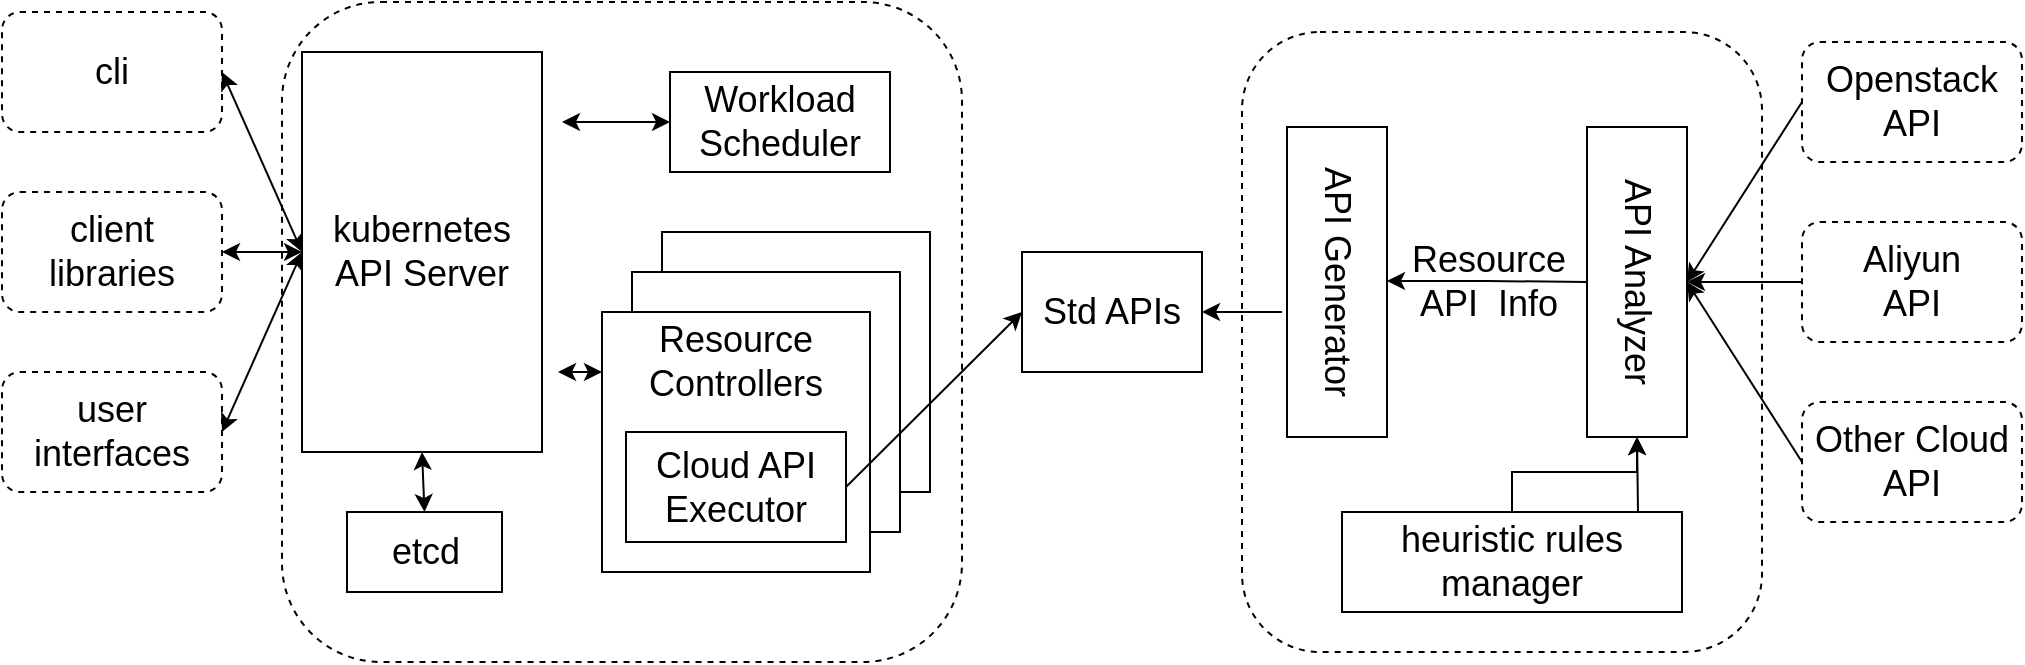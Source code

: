 <mxfile version="20.3.0" type="device"><diagram id="OGApnrSIOF593cU0yGef" name="第 1 页"><mxGraphModel dx="1449" dy="784" grid="1" gridSize="10" guides="1" tooltips="1" connect="1" arrows="1" fold="1" page="1" pageScale="1" pageWidth="827" pageHeight="1169" math="0" shadow="0"><root><mxCell id="0"/><mxCell id="1" parent="0"/><mxCell id="1tZWiKv1DBYcbtfF1Sss-1" value="" style="rounded=1;whiteSpace=wrap;html=1;dashed=1;" parent="1" vertex="1"><mxGeometry x="220" y="185" width="340" height="330" as="geometry"/></mxCell><mxCell id="1tZWiKv1DBYcbtfF1Sss-2" value="&lt;font style=&quot;font-size: 18px;&quot;&gt;kubernetes&lt;br&gt;API Server&lt;/font&gt;" style="rounded=0;whiteSpace=wrap;html=1;" parent="1" vertex="1"><mxGeometry x="230" y="210" width="120" height="200" as="geometry"/></mxCell><mxCell id="1tZWiKv1DBYcbtfF1Sss-3" value="&lt;font style=&quot;font-size: 18px;&quot;&gt;etcd&lt;/font&gt;" style="rounded=0;whiteSpace=wrap;html=1;" parent="1" vertex="1"><mxGeometry x="252.5" y="440" width="77.5" height="40" as="geometry"/></mxCell><mxCell id="1tZWiKv1DBYcbtfF1Sss-5" value="cli" style="rounded=1;whiteSpace=wrap;html=1;fontSize=18;dashed=1;" parent="1" vertex="1"><mxGeometry x="80" y="190" width="110" height="60" as="geometry"/></mxCell><mxCell id="1tZWiKv1DBYcbtfF1Sss-6" value="client libraries" style="rounded=1;whiteSpace=wrap;html=1;fontSize=18;dashed=1;" parent="1" vertex="1"><mxGeometry x="80" y="280" width="110" height="60" as="geometry"/></mxCell><mxCell id="1tZWiKv1DBYcbtfF1Sss-7" value="user interfaces" style="rounded=1;whiteSpace=wrap;html=1;fontSize=18;dashed=1;" parent="1" vertex="1"><mxGeometry x="80" y="370" width="110" height="60" as="geometry"/></mxCell><mxCell id="1tZWiKv1DBYcbtfF1Sss-9" value="" style="endArrow=classic;startArrow=classic;html=1;rounded=0;fontSize=18;exitX=1;exitY=0.5;exitDx=0;exitDy=0;entryX=0;entryY=0.5;entryDx=0;entryDy=0;" parent="1" source="1tZWiKv1DBYcbtfF1Sss-5" target="1tZWiKv1DBYcbtfF1Sss-2" edge="1"><mxGeometry width="50" height="50" relative="1" as="geometry"><mxPoint x="390" y="360" as="sourcePoint"/><mxPoint x="440" y="310" as="targetPoint"/></mxGeometry></mxCell><mxCell id="1tZWiKv1DBYcbtfF1Sss-10" value="" style="endArrow=classic;startArrow=classic;html=1;rounded=0;fontSize=18;exitX=1;exitY=0.5;exitDx=0;exitDy=0;entryX=0;entryY=0.5;entryDx=0;entryDy=0;" parent="1" source="1tZWiKv1DBYcbtfF1Sss-6" target="1tZWiKv1DBYcbtfF1Sss-2" edge="1"><mxGeometry width="50" height="50" relative="1" as="geometry"><mxPoint x="160" y="360" as="sourcePoint"/><mxPoint x="210" y="310" as="targetPoint"/></mxGeometry></mxCell><mxCell id="1tZWiKv1DBYcbtfF1Sss-14" value="" style="endArrow=classic;startArrow=classic;html=1;rounded=0;fontSize=18;exitX=1;exitY=0.5;exitDx=0;exitDy=0;entryX=0;entryY=0.5;entryDx=0;entryDy=0;" parent="1" source="1tZWiKv1DBYcbtfF1Sss-7" target="1tZWiKv1DBYcbtfF1Sss-2" edge="1"><mxGeometry width="50" height="50" relative="1" as="geometry"><mxPoint x="390" y="360" as="sourcePoint"/><mxPoint x="440" y="310" as="targetPoint"/></mxGeometry></mxCell><mxCell id="1tZWiKv1DBYcbtfF1Sss-15" value="" style="endArrow=classic;startArrow=classic;html=1;rounded=0;fontSize=18;exitX=0.5;exitY=0;exitDx=0;exitDy=0;entryX=0.5;entryY=1;entryDx=0;entryDy=0;" parent="1" source="1tZWiKv1DBYcbtfF1Sss-3" target="1tZWiKv1DBYcbtfF1Sss-2" edge="1"><mxGeometry width="50" height="50" relative="1" as="geometry"><mxPoint x="390" y="360" as="sourcePoint"/><mxPoint x="440" y="310" as="targetPoint"/></mxGeometry></mxCell><mxCell id="1tZWiKv1DBYcbtfF1Sss-19" value="Std APIs" style="rounded=0;whiteSpace=wrap;html=1;fontSize=18;" parent="1" vertex="1"><mxGeometry x="590" y="310" width="90" height="60" as="geometry"/></mxCell><mxCell id="XxwhZ9XF8dmVqq6oGV_B-34" value="" style="rounded=1;whiteSpace=wrap;html=1;dashed=1;" parent="1" vertex="1"><mxGeometry x="700" y="200" width="260" height="310" as="geometry"/></mxCell><mxCell id="XxwhZ9XF8dmVqq6oGV_B-35" value="API Generator" style="rounded=0;whiteSpace=wrap;html=1;labelBackgroundColor=none;fontSize=18;fillColor=none;rotation=90;" parent="1" vertex="1"><mxGeometry x="670" y="300" width="155" height="50" as="geometry"/></mxCell><mxCell id="XxwhZ9XF8dmVqq6oGV_B-36" value="API Analyzer" style="rounded=0;whiteSpace=wrap;html=1;labelBackgroundColor=none;fontSize=18;fillColor=none;rotation=90;" parent="1" vertex="1"><mxGeometry x="820" y="300" width="155" height="50" as="geometry"/></mxCell><mxCell id="XxwhZ9XF8dmVqq6oGV_B-39" value="" style="endArrow=classic;html=1;rounded=0;exitX=0.5;exitY=1;exitDx=0;exitDy=0;entryX=1;entryY=0.5;entryDx=0;entryDy=0;" parent="1" source="XxwhZ9XF8dmVqq6oGV_B-36" edge="1"><mxGeometry width="50" height="50" relative="1" as="geometry"><mxPoint x="872.5" y="324.5" as="sourcePoint"/><mxPoint x="772.5" y="324.5" as="targetPoint"/><Array as="points"><mxPoint x="822.5" y="324.5"/></Array></mxGeometry></mxCell><mxCell id="XxwhZ9XF8dmVqq6oGV_B-40" value="&lt;font style=&quot;font-size: 18px;&quot;&gt;Resource &lt;br&gt;API&amp;nbsp; Info&lt;/font&gt;" style="edgeLabel;html=1;align=center;verticalAlign=middle;resizable=0;points=[];fillColor=none;labelBackgroundColor=none;" parent="XxwhZ9XF8dmVqq6oGV_B-39" vertex="1" connectable="0"><mxGeometry x="-0.196" y="-8" relative="1" as="geometry"><mxPoint x="-10" y="8" as="offset"/></mxGeometry></mxCell><mxCell id="XxwhZ9XF8dmVqq6oGV_B-65" value="" style="edgeStyle=orthogonalEdgeStyle;rounded=0;orthogonalLoop=1;jettySize=auto;html=1;fontSize=18;" parent="1" source="XxwhZ9XF8dmVqq6oGV_B-41" target="XxwhZ9XF8dmVqq6oGV_B-36" edge="1"><mxGeometry relative="1" as="geometry"/></mxCell><mxCell id="XxwhZ9XF8dmVqq6oGV_B-41" value="heuristic rules manager" style="rounded=0;whiteSpace=wrap;html=1;labelBackgroundColor=none;fontSize=18;fillColor=none;" parent="1" vertex="1"><mxGeometry x="750" y="440" width="170" height="50" as="geometry"/></mxCell><mxCell id="XxwhZ9XF8dmVqq6oGV_B-42" value="" style="endArrow=classic;html=1;rounded=0;fontSize=18;entryX=1;entryY=0.5;entryDx=0;entryDy=0;" parent="1" target="XxwhZ9XF8dmVqq6oGV_B-36" edge="1"><mxGeometry width="50" height="50" relative="1" as="geometry"><mxPoint x="898" y="440" as="sourcePoint"/><mxPoint x="642.5" y="290" as="targetPoint"/></mxGeometry></mxCell><mxCell id="XxwhZ9XF8dmVqq6oGV_B-43" value="Workload&lt;br&gt;Scheduler" style="rounded=0;whiteSpace=wrap;html=1;fontSize=18;" parent="1" vertex="1"><mxGeometry x="414" y="220" width="110" height="50" as="geometry"/></mxCell><mxCell id="XxwhZ9XF8dmVqq6oGV_B-44" value="" style="endArrow=classic;startArrow=classic;html=1;rounded=0;fontSize=18;exitX=0;exitY=0.5;exitDx=0;exitDy=0;" parent="1" source="XxwhZ9XF8dmVqq6oGV_B-43" edge="1"><mxGeometry width="50" height="50" relative="1" as="geometry"><mxPoint x="400" y="350" as="sourcePoint"/><mxPoint x="360" y="245" as="targetPoint"/></mxGeometry></mxCell><mxCell id="XxwhZ9XF8dmVqq6oGV_B-54" value="" style="group" parent="1" vertex="1" connectable="0"><mxGeometry x="380" y="300" width="164" height="170" as="geometry"/></mxCell><mxCell id="XxwhZ9XF8dmVqq6oGV_B-52" value="" style="rounded=0;whiteSpace=wrap;html=1;fontSize=18;" parent="XxwhZ9XF8dmVqq6oGV_B-54" vertex="1"><mxGeometry x="30" width="134" height="130" as="geometry"/></mxCell><mxCell id="XxwhZ9XF8dmVqq6oGV_B-51" value="" style="rounded=0;whiteSpace=wrap;html=1;fontSize=18;" parent="XxwhZ9XF8dmVqq6oGV_B-54" vertex="1"><mxGeometry x="15" y="20" width="134" height="130" as="geometry"/></mxCell><mxCell id="XxwhZ9XF8dmVqq6oGV_B-49" value="" style="rounded=0;whiteSpace=wrap;html=1;fontSize=18;" parent="XxwhZ9XF8dmVqq6oGV_B-54" vertex="1"><mxGeometry y="40" width="134" height="130" as="geometry"/></mxCell><mxCell id="XxwhZ9XF8dmVqq6oGV_B-48" value="Resource&lt;br&gt;Controllers" style="text;html=1;strokeColor=none;fillColor=none;align=center;verticalAlign=middle;whiteSpace=wrap;rounded=0;labelBackgroundColor=none;fontSize=18;" parent="XxwhZ9XF8dmVqq6oGV_B-54" vertex="1"><mxGeometry x="37" y="50" width="60" height="30" as="geometry"/></mxCell><mxCell id="XxwhZ9XF8dmVqq6oGV_B-50" value="Cloud API Executor" style="rounded=0;whiteSpace=wrap;html=1;fontSize=18;" parent="XxwhZ9XF8dmVqq6oGV_B-54" vertex="1"><mxGeometry x="12" y="100" width="110" height="55" as="geometry"/></mxCell><mxCell id="XxwhZ9XF8dmVqq6oGV_B-55" value="" style="endArrow=classic;startArrow=classic;html=1;rounded=0;fontSize=18;" parent="1" edge="1"><mxGeometry width="50" height="50" relative="1" as="geometry"><mxPoint x="380" y="370" as="sourcePoint"/><mxPoint x="358" y="370" as="targetPoint"/></mxGeometry></mxCell><mxCell id="XxwhZ9XF8dmVqq6oGV_B-56" value="" style="endArrow=classic;html=1;rounded=0;fontSize=18;exitX=1;exitY=0.5;exitDx=0;exitDy=0;entryX=0;entryY=0.5;entryDx=0;entryDy=0;" parent="1" source="XxwhZ9XF8dmVqq6oGV_B-50" target="1tZWiKv1DBYcbtfF1Sss-19" edge="1"><mxGeometry width="50" height="50" relative="1" as="geometry"><mxPoint x="520" y="500" as="sourcePoint"/><mxPoint x="570" y="450" as="targetPoint"/></mxGeometry></mxCell><mxCell id="XxwhZ9XF8dmVqq6oGV_B-57" value="" style="endArrow=classic;html=1;rounded=0;fontSize=18;entryX=1;entryY=0.5;entryDx=0;entryDy=0;" parent="1" target="1tZWiKv1DBYcbtfF1Sss-19" edge="1"><mxGeometry width="50" height="50" relative="1" as="geometry"><mxPoint x="720" y="340" as="sourcePoint"/><mxPoint x="660" y="280" as="targetPoint"/></mxGeometry></mxCell><mxCell id="XxwhZ9XF8dmVqq6oGV_B-58" value="Openstack API" style="rounded=1;whiteSpace=wrap;html=1;fontSize=18;dashed=1;" parent="1" vertex="1"><mxGeometry x="980" y="205" width="110" height="60" as="geometry"/></mxCell><mxCell id="XxwhZ9XF8dmVqq6oGV_B-59" value="Aliyun&lt;br&gt;API" style="rounded=1;whiteSpace=wrap;html=1;fontSize=18;dashed=1;" parent="1" vertex="1"><mxGeometry x="980" y="295" width="110" height="60" as="geometry"/></mxCell><mxCell id="XxwhZ9XF8dmVqq6oGV_B-60" value="Other Cloud&lt;br&gt;API" style="rounded=1;whiteSpace=wrap;html=1;fontSize=18;dashed=1;" parent="1" vertex="1"><mxGeometry x="980" y="385" width="110" height="60" as="geometry"/></mxCell><mxCell id="XxwhZ9XF8dmVqq6oGV_B-62" value="" style="endArrow=classic;html=1;rounded=0;fontSize=18;exitX=0;exitY=0.5;exitDx=0;exitDy=0;entryX=0.5;entryY=0;entryDx=0;entryDy=0;" parent="1" source="XxwhZ9XF8dmVqq6oGV_B-58" target="XxwhZ9XF8dmVqq6oGV_B-36" edge="1"><mxGeometry width="50" height="50" relative="1" as="geometry"><mxPoint x="590" y="340" as="sourcePoint"/><mxPoint x="640" y="290" as="targetPoint"/></mxGeometry></mxCell><mxCell id="XxwhZ9XF8dmVqq6oGV_B-63" value="" style="endArrow=classic;html=1;rounded=0;fontSize=18;entryX=0.5;entryY=0;entryDx=0;entryDy=0;exitX=0;exitY=0.5;exitDx=0;exitDy=0;" parent="1" source="XxwhZ9XF8dmVqq6oGV_B-59" target="XxwhZ9XF8dmVqq6oGV_B-36" edge="1"><mxGeometry width="50" height="50" relative="1" as="geometry"><mxPoint x="590" y="340" as="sourcePoint"/><mxPoint x="640" y="290" as="targetPoint"/></mxGeometry></mxCell><mxCell id="XxwhZ9XF8dmVqq6oGV_B-64" value="" style="endArrow=classic;html=1;rounded=0;fontSize=18;exitX=0;exitY=0.5;exitDx=0;exitDy=0;entryX=0.5;entryY=0;entryDx=0;entryDy=0;" parent="1" source="XxwhZ9XF8dmVqq6oGV_B-60" target="XxwhZ9XF8dmVqq6oGV_B-36" edge="1"><mxGeometry width="50" height="50" relative="1" as="geometry"><mxPoint x="590" y="340" as="sourcePoint"/><mxPoint x="640" y="290" as="targetPoint"/></mxGeometry></mxCell></root></mxGraphModel></diagram></mxfile>